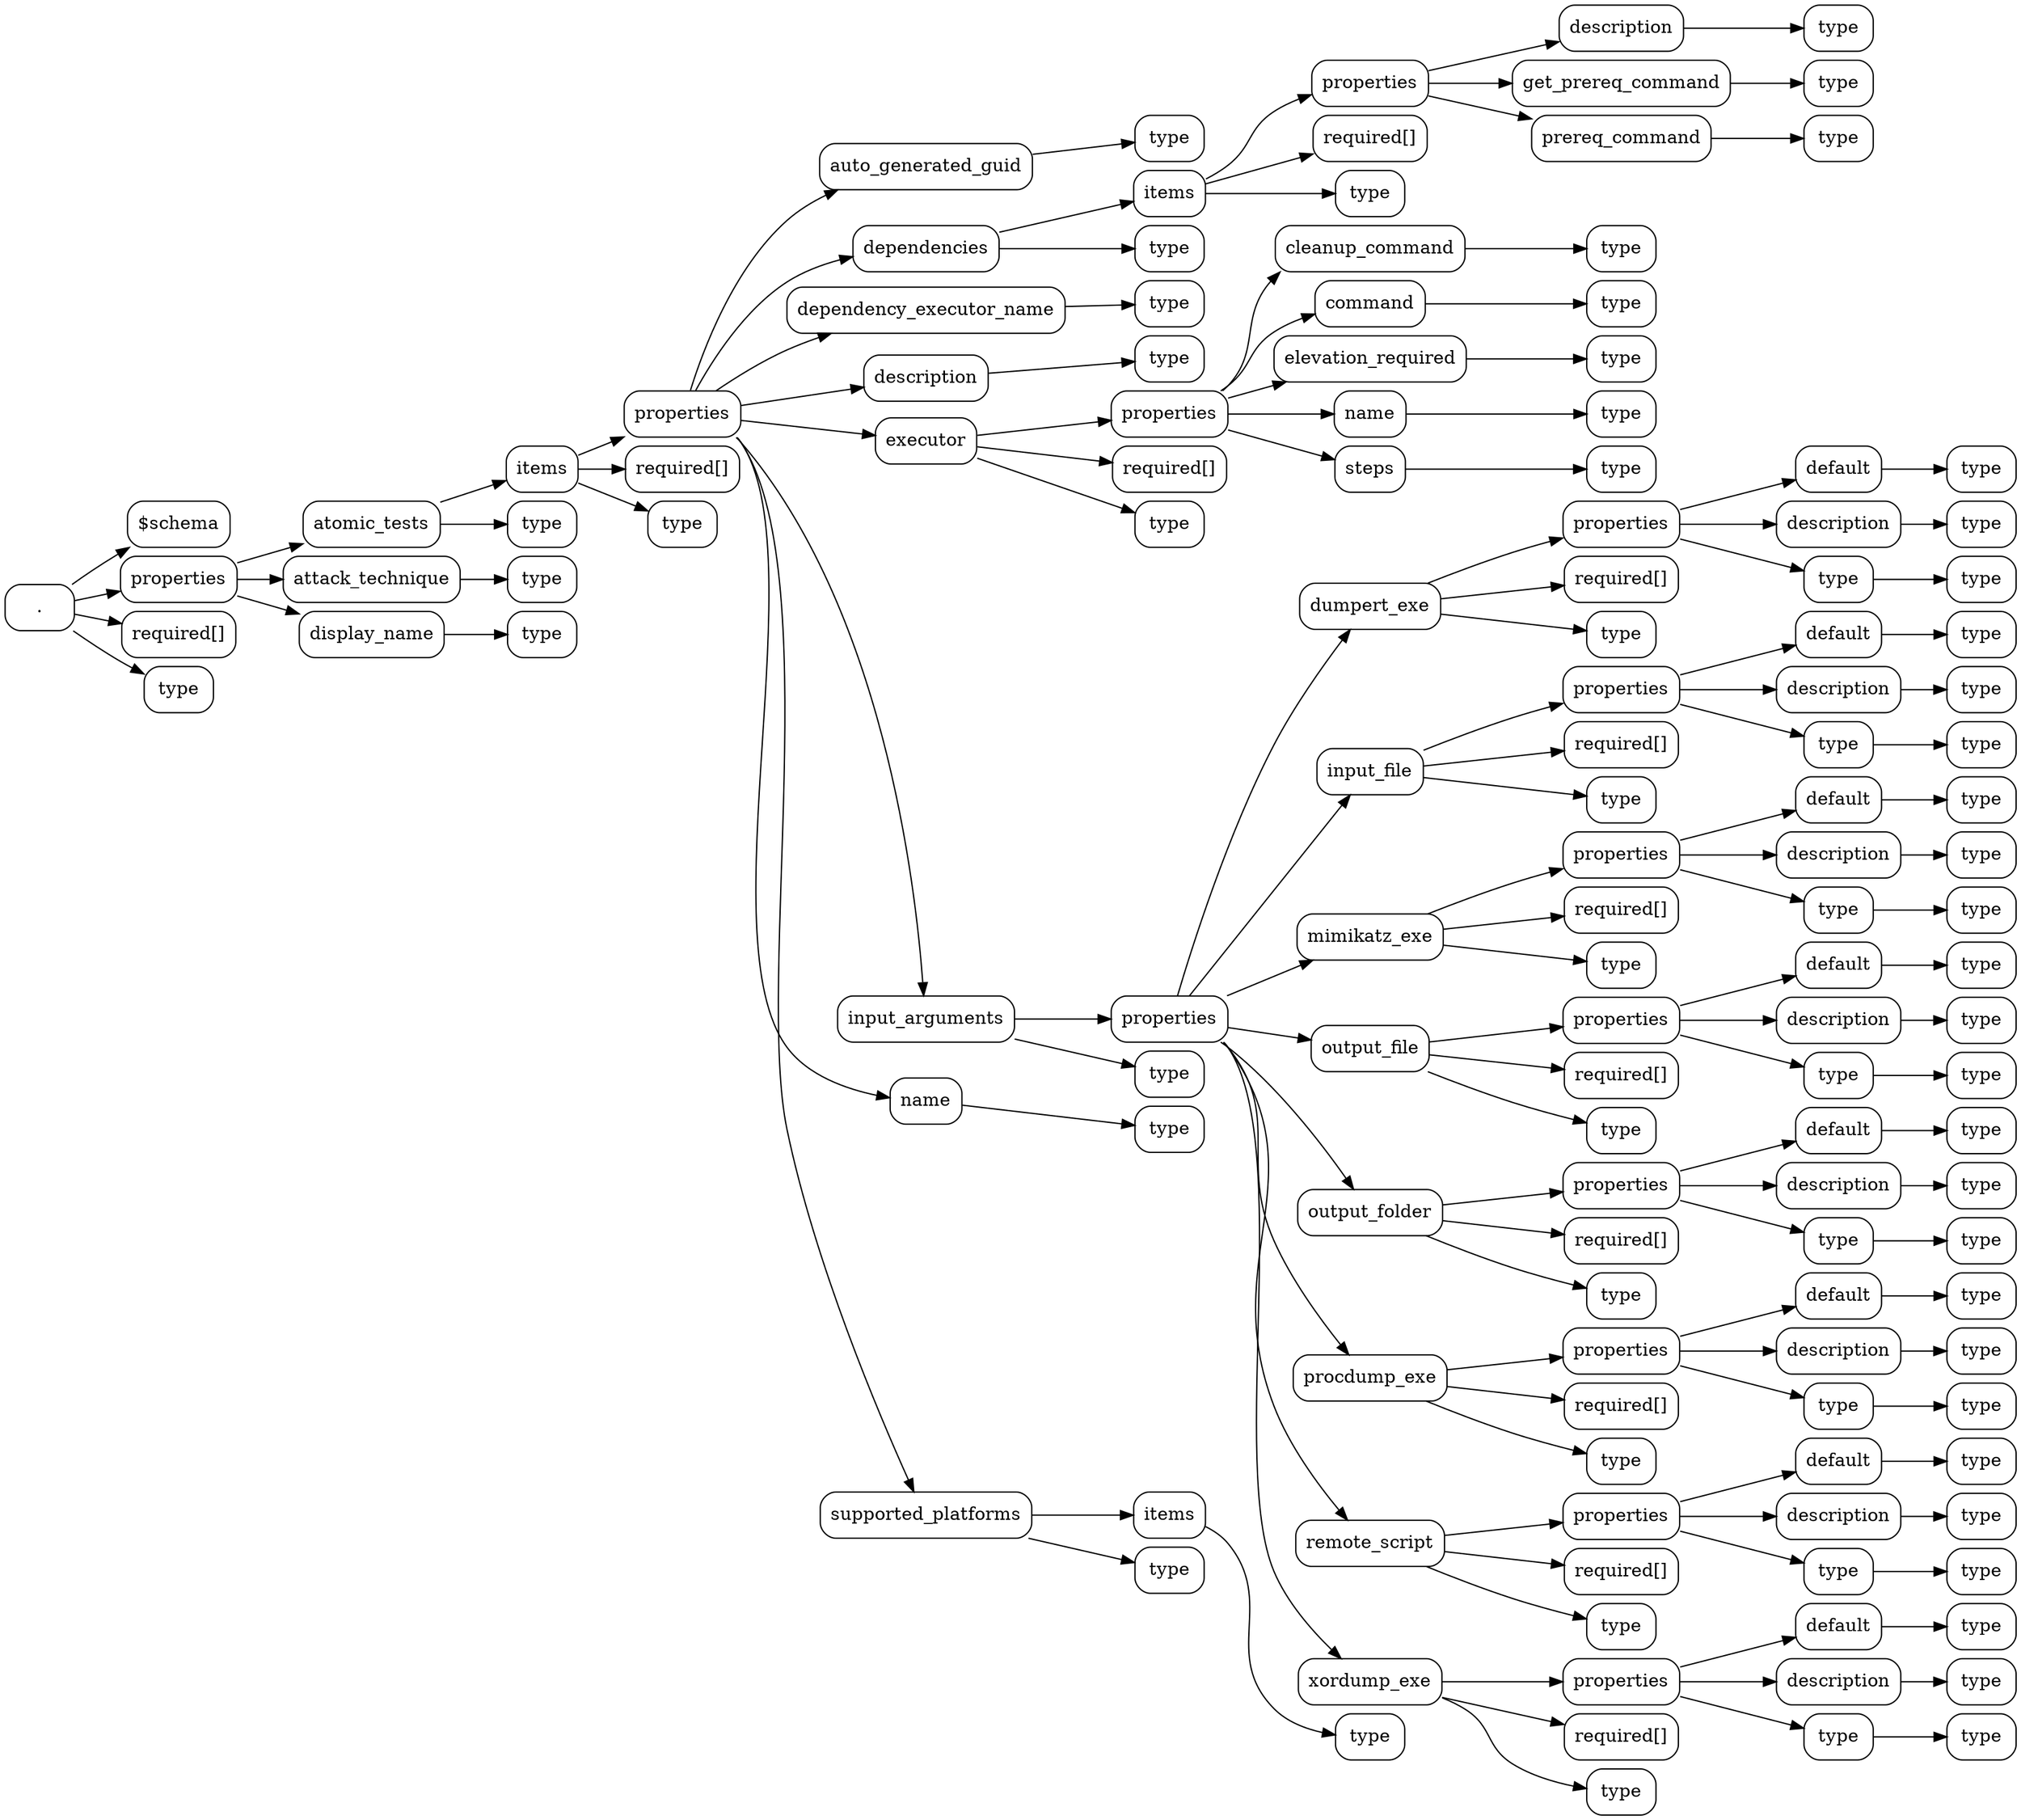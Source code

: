 digraph G {
    node [shape=box, style=rounded]
    layout=dot
    rankdir=LR
    splines=true
    ranksep=0.5
    nodesep=0.1

    "$schema"
    "."
    "properties"
    "properties.atomic_tests" [label="atomic_tests"]
    "properties.atomic_tests.items" [label="items"]
    "properties.atomic_tests.items.properties" [label="properties"]
    "properties.atomic_tests.items.properties.auto_generated_guid" [label="auto_generated_guid"]
    "properties.atomic_tests.items.properties.auto_generated_guid.type" [label="type"]
    "properties.atomic_tests.items.properties.dependencies" [label="dependencies"]
    "properties.atomic_tests.items.properties.dependencies.items" [label="items"]
    "properties.atomic_tests.items.properties.dependencies.items.properties" [label="properties"]
    "properties.atomic_tests.items.properties.dependencies.items.properties.description" [label="description"]
    "properties.atomic_tests.items.properties.dependencies.items.properties.description.type" [label="type"]
    "properties.atomic_tests.items.properties.dependencies.items.properties.get_prereq_command" [label="get_prereq_command"]
    "properties.atomic_tests.items.properties.dependencies.items.properties.get_prereq_command.type" [label="type"]
    "properties.atomic_tests.items.properties.dependencies.items.properties.prereq_command" [label="prereq_command"]
    "properties.atomic_tests.items.properties.dependencies.items.properties.prereq_command.type" [label="type"]
    "properties.atomic_tests.items.properties.dependencies.items.required[]" [label="required[]"]
    "properties.atomic_tests.items.properties.dependencies.items.type" [label="type"]
    "properties.atomic_tests.items.properties.dependencies.type" [label="type"]
    "properties.atomic_tests.items.properties.dependency_executor_name" [label="dependency_executor_name"]
    "properties.atomic_tests.items.properties.dependency_executor_name.type" [label="type"]
    "properties.atomic_tests.items.properties.description" [label="description"]
    "properties.atomic_tests.items.properties.description.type" [label="type"]
    "properties.atomic_tests.items.properties.executor" [label="executor"]
    "properties.atomic_tests.items.properties.executor.properties" [label="properties"]
    "properties.atomic_tests.items.properties.executor.properties.cleanup_command" [label="cleanup_command"]
    "properties.atomic_tests.items.properties.executor.properties.cleanup_command.type" [label="type"]
    "properties.atomic_tests.items.properties.executor.properties.command" [label="command"]
    "properties.atomic_tests.items.properties.executor.properties.command.type" [label="type"]
    "properties.atomic_tests.items.properties.executor.properties.elevation_required" [label="elevation_required"]
    "properties.atomic_tests.items.properties.executor.properties.elevation_required.type" [label="type"]
    "properties.atomic_tests.items.properties.executor.properties.name" [label="name"]
    "properties.atomic_tests.items.properties.executor.properties.name.type" [label="type"]
    "properties.atomic_tests.items.properties.executor.properties.steps" [label="steps"]
    "properties.atomic_tests.items.properties.executor.properties.steps.type" [label="type"]
    "properties.atomic_tests.items.properties.executor.required[]" [label="required[]"]
    "properties.atomic_tests.items.properties.executor.type" [label="type"]
    "properties.atomic_tests.items.properties.input_arguments" [label="input_arguments"]
    "properties.atomic_tests.items.properties.input_arguments.properties" [label="properties"]
    "properties.atomic_tests.items.properties.input_arguments.properties.dumpert_exe" [label="dumpert_exe"]
    "properties.atomic_tests.items.properties.input_arguments.properties.dumpert_exe.properties" [label="properties"]
    "properties.atomic_tests.items.properties.input_arguments.properties.dumpert_exe.properties.default" [label="default"]
    "properties.atomic_tests.items.properties.input_arguments.properties.dumpert_exe.properties.default.type" [label="type"]
    "properties.atomic_tests.items.properties.input_arguments.properties.dumpert_exe.properties.description" [label="description"]
    "properties.atomic_tests.items.properties.input_arguments.properties.dumpert_exe.properties.description.type" [label="type"]
    "properties.atomic_tests.items.properties.input_arguments.properties.dumpert_exe.properties.type" [label="type"]
    "properties.atomic_tests.items.properties.input_arguments.properties.dumpert_exe.properties.type.type" [label="type"]
    "properties.atomic_tests.items.properties.input_arguments.properties.dumpert_exe.required[]" [label="required[]"]
    "properties.atomic_tests.items.properties.input_arguments.properties.dumpert_exe.type" [label="type"]
    "properties.atomic_tests.items.properties.input_arguments.properties.input_file" [label="input_file"]
    "properties.atomic_tests.items.properties.input_arguments.properties.input_file.properties" [label="properties"]
    "properties.atomic_tests.items.properties.input_arguments.properties.input_file.properties.default" [label="default"]
    "properties.atomic_tests.items.properties.input_arguments.properties.input_file.properties.default.type" [label="type"]
    "properties.atomic_tests.items.properties.input_arguments.properties.input_file.properties.description" [label="description"]
    "properties.atomic_tests.items.properties.input_arguments.properties.input_file.properties.description.type" [label="type"]
    "properties.atomic_tests.items.properties.input_arguments.properties.input_file.properties.type" [label="type"]
    "properties.atomic_tests.items.properties.input_arguments.properties.input_file.properties.type.type" [label="type"]
    "properties.atomic_tests.items.properties.input_arguments.properties.input_file.required[]" [label="required[]"]
    "properties.atomic_tests.items.properties.input_arguments.properties.input_file.type" [label="type"]
    "properties.atomic_tests.items.properties.input_arguments.properties.mimikatz_exe" [label="mimikatz_exe"]
    "properties.atomic_tests.items.properties.input_arguments.properties.mimikatz_exe.properties" [label="properties"]
    "properties.atomic_tests.items.properties.input_arguments.properties.mimikatz_exe.properties.default" [label="default"]
    "properties.atomic_tests.items.properties.input_arguments.properties.mimikatz_exe.properties.default.type" [label="type"]
    "properties.atomic_tests.items.properties.input_arguments.properties.mimikatz_exe.properties.description" [label="description"]
    "properties.atomic_tests.items.properties.input_arguments.properties.mimikatz_exe.properties.description.type" [label="type"]
    "properties.atomic_tests.items.properties.input_arguments.properties.mimikatz_exe.properties.type" [label="type"]
    "properties.atomic_tests.items.properties.input_arguments.properties.mimikatz_exe.properties.type.type" [label="type"]
    "properties.atomic_tests.items.properties.input_arguments.properties.mimikatz_exe.required[]" [label="required[]"]
    "properties.atomic_tests.items.properties.input_arguments.properties.mimikatz_exe.type" [label="type"]
    "properties.atomic_tests.items.properties.input_arguments.properties.output_file" [label="output_file"]
    "properties.atomic_tests.items.properties.input_arguments.properties.output_file.properties" [label="properties"]
    "properties.atomic_tests.items.properties.input_arguments.properties.output_file.properties.default" [label="default"]
    "properties.atomic_tests.items.properties.input_arguments.properties.output_file.properties.default.type" [label="type"]
    "properties.atomic_tests.items.properties.input_arguments.properties.output_file.properties.description" [label="description"]
    "properties.atomic_tests.items.properties.input_arguments.properties.output_file.properties.description.type" [label="type"]
    "properties.atomic_tests.items.properties.input_arguments.properties.output_file.properties.type" [label="type"]
    "properties.atomic_tests.items.properties.input_arguments.properties.output_file.properties.type.type" [label="type"]
    "properties.atomic_tests.items.properties.input_arguments.properties.output_file.required[]" [label="required[]"]
    "properties.atomic_tests.items.properties.input_arguments.properties.output_file.type" [label="type"]
    "properties.atomic_tests.items.properties.input_arguments.properties.output_folder" [label="output_folder"]
    "properties.atomic_tests.items.properties.input_arguments.properties.output_folder.properties" [label="properties"]
    "properties.atomic_tests.items.properties.input_arguments.properties.output_folder.properties.default" [label="default"]
    "properties.atomic_tests.items.properties.input_arguments.properties.output_folder.properties.default.type" [label="type"]
    "properties.atomic_tests.items.properties.input_arguments.properties.output_folder.properties.description" [label="description"]
    "properties.atomic_tests.items.properties.input_arguments.properties.output_folder.properties.description.type" [label="type"]
    "properties.atomic_tests.items.properties.input_arguments.properties.output_folder.properties.type" [label="type"]
    "properties.atomic_tests.items.properties.input_arguments.properties.output_folder.properties.type.type" [label="type"]
    "properties.atomic_tests.items.properties.input_arguments.properties.output_folder.required[]" [label="required[]"]
    "properties.atomic_tests.items.properties.input_arguments.properties.output_folder.type" [label="type"]
    "properties.atomic_tests.items.properties.input_arguments.properties.procdump_exe" [label="procdump_exe"]
    "properties.atomic_tests.items.properties.input_arguments.properties.procdump_exe.properties" [label="properties"]
    "properties.atomic_tests.items.properties.input_arguments.properties.procdump_exe.properties.default" [label="default"]
    "properties.atomic_tests.items.properties.input_arguments.properties.procdump_exe.properties.default.type" [label="type"]
    "properties.atomic_tests.items.properties.input_arguments.properties.procdump_exe.properties.description" [label="description"]
    "properties.atomic_tests.items.properties.input_arguments.properties.procdump_exe.properties.description.type" [label="type"]
    "properties.atomic_tests.items.properties.input_arguments.properties.procdump_exe.properties.type" [label="type"]
    "properties.atomic_tests.items.properties.input_arguments.properties.procdump_exe.properties.type.type" [label="type"]
    "properties.atomic_tests.items.properties.input_arguments.properties.procdump_exe.required[]" [label="required[]"]
    "properties.atomic_tests.items.properties.input_arguments.properties.procdump_exe.type" [label="type"]
    "properties.atomic_tests.items.properties.input_arguments.properties.remote_script" [label="remote_script"]
    "properties.atomic_tests.items.properties.input_arguments.properties.remote_script.properties" [label="properties"]
    "properties.atomic_tests.items.properties.input_arguments.properties.remote_script.properties.default" [label="default"]
    "properties.atomic_tests.items.properties.input_arguments.properties.remote_script.properties.default.type" [label="type"]
    "properties.atomic_tests.items.properties.input_arguments.properties.remote_script.properties.description" [label="description"]
    "properties.atomic_tests.items.properties.input_arguments.properties.remote_script.properties.description.type" [label="type"]
    "properties.atomic_tests.items.properties.input_arguments.properties.remote_script.properties.type" [label="type"]
    "properties.atomic_tests.items.properties.input_arguments.properties.remote_script.properties.type.type" [label="type"]
    "properties.atomic_tests.items.properties.input_arguments.properties.remote_script.required[]" [label="required[]"]
    "properties.atomic_tests.items.properties.input_arguments.properties.remote_script.type" [label="type"]
    "properties.atomic_tests.items.properties.input_arguments.properties.xordump_exe" [label="xordump_exe"]
    "properties.atomic_tests.items.properties.input_arguments.properties.xordump_exe.properties" [label="properties"]
    "properties.atomic_tests.items.properties.input_arguments.properties.xordump_exe.properties.default" [label="default"]
    "properties.atomic_tests.items.properties.input_arguments.properties.xordump_exe.properties.default.type" [label="type"]
    "properties.atomic_tests.items.properties.input_arguments.properties.xordump_exe.properties.description" [label="description"]
    "properties.atomic_tests.items.properties.input_arguments.properties.xordump_exe.properties.description.type" [label="type"]
    "properties.atomic_tests.items.properties.input_arguments.properties.xordump_exe.properties.type" [label="type"]
    "properties.atomic_tests.items.properties.input_arguments.properties.xordump_exe.properties.type.type" [label="type"]
    "properties.atomic_tests.items.properties.input_arguments.properties.xordump_exe.required[]" [label="required[]"]
    "properties.atomic_tests.items.properties.input_arguments.properties.xordump_exe.type" [label="type"]
    "properties.atomic_tests.items.properties.input_arguments.type" [label="type"]
    "properties.atomic_tests.items.properties.name" [label="name"]
    "properties.atomic_tests.items.properties.name.type" [label="type"]
    "properties.atomic_tests.items.properties.supported_platforms" [label="supported_platforms"]
    "properties.atomic_tests.items.properties.supported_platforms.items" [label="items"]
    "properties.atomic_tests.items.properties.supported_platforms.items.type" [label="type"]
    "properties.atomic_tests.items.properties.supported_platforms.type" [label="type"]
    "properties.atomic_tests.items.required[]" [label="required[]"]
    "properties.atomic_tests.items.type" [label="type"]
    "properties.atomic_tests.type" [label="type"]
    "properties.attack_technique" [label="attack_technique"]
    "properties.attack_technique.type" [label="type"]
    "properties.display_name" [label="display_name"]
    "properties.display_name.type" [label="type"]
    "required[]"
    "type"

    "." -> "$schema"
    "." -> "properties"
    "." -> "required[]"
    "." -> "type"
    "properties" -> "properties.atomic_tests"
    "properties" -> "properties.attack_technique"
    "properties" -> "properties.display_name"
    "properties.atomic_tests" -> "properties.atomic_tests.items"
    "properties.atomic_tests" -> "properties.atomic_tests.type"
    "properties.atomic_tests.items" -> "properties.atomic_tests.items.properties"
    "properties.atomic_tests.items" -> "properties.atomic_tests.items.required[]"
    "properties.atomic_tests.items" -> "properties.atomic_tests.items.type"
    "properties.atomic_tests.items.properties" -> "properties.atomic_tests.items.properties.auto_generated_guid"
    "properties.atomic_tests.items.properties" -> "properties.atomic_tests.items.properties.dependencies"
    "properties.atomic_tests.items.properties" -> "properties.atomic_tests.items.properties.dependency_executor_name"
    "properties.atomic_tests.items.properties" -> "properties.atomic_tests.items.properties.description"
    "properties.atomic_tests.items.properties" -> "properties.atomic_tests.items.properties.executor"
    "properties.atomic_tests.items.properties" -> "properties.atomic_tests.items.properties.input_arguments"
    "properties.atomic_tests.items.properties" -> "properties.atomic_tests.items.properties.name"
    "properties.atomic_tests.items.properties" -> "properties.atomic_tests.items.properties.supported_platforms"
    "properties.atomic_tests.items.properties.auto_generated_guid" -> "properties.atomic_tests.items.properties.auto_generated_guid.type"
    "properties.atomic_tests.items.properties.dependencies" -> "properties.atomic_tests.items.properties.dependencies.items"
    "properties.atomic_tests.items.properties.dependencies" -> "properties.atomic_tests.items.properties.dependencies.type"
    "properties.atomic_tests.items.properties.dependencies.items" -> "properties.atomic_tests.items.properties.dependencies.items.properties"
    "properties.atomic_tests.items.properties.dependencies.items" -> "properties.atomic_tests.items.properties.dependencies.items.required[]"
    "properties.atomic_tests.items.properties.dependencies.items" -> "properties.atomic_tests.items.properties.dependencies.items.type"
    "properties.atomic_tests.items.properties.dependencies.items.properties" -> "properties.atomic_tests.items.properties.dependencies.items.properties.description"
    "properties.atomic_tests.items.properties.dependencies.items.properties" -> "properties.atomic_tests.items.properties.dependencies.items.properties.get_prereq_command"
    "properties.atomic_tests.items.properties.dependencies.items.properties" -> "properties.atomic_tests.items.properties.dependencies.items.properties.prereq_command"
    "properties.atomic_tests.items.properties.dependencies.items.properties.description" -> "properties.atomic_tests.items.properties.dependencies.items.properties.description.type"
    "properties.atomic_tests.items.properties.dependencies.items.properties.get_prereq_command" -> "properties.atomic_tests.items.properties.dependencies.items.properties.get_prereq_command.type"
    "properties.atomic_tests.items.properties.dependencies.items.properties.prereq_command" -> "properties.atomic_tests.items.properties.dependencies.items.properties.prereq_command.type"
    "properties.atomic_tests.items.properties.dependency_executor_name" -> "properties.atomic_tests.items.properties.dependency_executor_name.type"
    "properties.atomic_tests.items.properties.description" -> "properties.atomic_tests.items.properties.description.type"
    "properties.atomic_tests.items.properties.executor" -> "properties.atomic_tests.items.properties.executor.properties"
    "properties.atomic_tests.items.properties.executor" -> "properties.atomic_tests.items.properties.executor.required[]"
    "properties.atomic_tests.items.properties.executor" -> "properties.atomic_tests.items.properties.executor.type"
    "properties.atomic_tests.items.properties.executor.properties" -> "properties.atomic_tests.items.properties.executor.properties.cleanup_command"
    "properties.atomic_tests.items.properties.executor.properties" -> "properties.atomic_tests.items.properties.executor.properties.command"
    "properties.atomic_tests.items.properties.executor.properties" -> "properties.atomic_tests.items.properties.executor.properties.elevation_required"
    "properties.atomic_tests.items.properties.executor.properties" -> "properties.atomic_tests.items.properties.executor.properties.name"
    "properties.atomic_tests.items.properties.executor.properties" -> "properties.atomic_tests.items.properties.executor.properties.steps"
    "properties.atomic_tests.items.properties.executor.properties.cleanup_command" -> "properties.atomic_tests.items.properties.executor.properties.cleanup_command.type"
    "properties.atomic_tests.items.properties.executor.properties.command" -> "properties.atomic_tests.items.properties.executor.properties.command.type"
    "properties.atomic_tests.items.properties.executor.properties.elevation_required" -> "properties.atomic_tests.items.properties.executor.properties.elevation_required.type"
    "properties.atomic_tests.items.properties.executor.properties.name" -> "properties.atomic_tests.items.properties.executor.properties.name.type"
    "properties.atomic_tests.items.properties.executor.properties.steps" -> "properties.atomic_tests.items.properties.executor.properties.steps.type"
    "properties.atomic_tests.items.properties.input_arguments" -> "properties.atomic_tests.items.properties.input_arguments.properties"
    "properties.atomic_tests.items.properties.input_arguments" -> "properties.atomic_tests.items.properties.input_arguments.type"
    "properties.atomic_tests.items.properties.input_arguments.properties" -> "properties.atomic_tests.items.properties.input_arguments.properties.dumpert_exe"
    "properties.atomic_tests.items.properties.input_arguments.properties" -> "properties.atomic_tests.items.properties.input_arguments.properties.input_file"
    "properties.atomic_tests.items.properties.input_arguments.properties" -> "properties.atomic_tests.items.properties.input_arguments.properties.mimikatz_exe"
    "properties.atomic_tests.items.properties.input_arguments.properties" -> "properties.atomic_tests.items.properties.input_arguments.properties.output_file"
    "properties.atomic_tests.items.properties.input_arguments.properties" -> "properties.atomic_tests.items.properties.input_arguments.properties.output_folder"
    "properties.atomic_tests.items.properties.input_arguments.properties" -> "properties.atomic_tests.items.properties.input_arguments.properties.procdump_exe"
    "properties.atomic_tests.items.properties.input_arguments.properties" -> "properties.atomic_tests.items.properties.input_arguments.properties.remote_script"
    "properties.atomic_tests.items.properties.input_arguments.properties" -> "properties.atomic_tests.items.properties.input_arguments.properties.xordump_exe"
    "properties.atomic_tests.items.properties.input_arguments.properties.dumpert_exe" -> "properties.atomic_tests.items.properties.input_arguments.properties.dumpert_exe.properties"
    "properties.atomic_tests.items.properties.input_arguments.properties.dumpert_exe" -> "properties.atomic_tests.items.properties.input_arguments.properties.dumpert_exe.required[]"
    "properties.atomic_tests.items.properties.input_arguments.properties.dumpert_exe" -> "properties.atomic_tests.items.properties.input_arguments.properties.dumpert_exe.type"
    "properties.atomic_tests.items.properties.input_arguments.properties.dumpert_exe.properties" -> "properties.atomic_tests.items.properties.input_arguments.properties.dumpert_exe.properties.default"
    "properties.atomic_tests.items.properties.input_arguments.properties.dumpert_exe.properties" -> "properties.atomic_tests.items.properties.input_arguments.properties.dumpert_exe.properties.description"
    "properties.atomic_tests.items.properties.input_arguments.properties.dumpert_exe.properties" -> "properties.atomic_tests.items.properties.input_arguments.properties.dumpert_exe.properties.type"
    "properties.atomic_tests.items.properties.input_arguments.properties.dumpert_exe.properties.default" -> "properties.atomic_tests.items.properties.input_arguments.properties.dumpert_exe.properties.default.type"
    "properties.atomic_tests.items.properties.input_arguments.properties.dumpert_exe.properties.description" -> "properties.atomic_tests.items.properties.input_arguments.properties.dumpert_exe.properties.description.type"
    "properties.atomic_tests.items.properties.input_arguments.properties.dumpert_exe.properties.type" -> "properties.atomic_tests.items.properties.input_arguments.properties.dumpert_exe.properties.type.type"
    "properties.atomic_tests.items.properties.input_arguments.properties.input_file" -> "properties.atomic_tests.items.properties.input_arguments.properties.input_file.properties"
    "properties.atomic_tests.items.properties.input_arguments.properties.input_file" -> "properties.atomic_tests.items.properties.input_arguments.properties.input_file.required[]"
    "properties.atomic_tests.items.properties.input_arguments.properties.input_file" -> "properties.atomic_tests.items.properties.input_arguments.properties.input_file.type"
    "properties.atomic_tests.items.properties.input_arguments.properties.input_file.properties" -> "properties.atomic_tests.items.properties.input_arguments.properties.input_file.properties.default"
    "properties.atomic_tests.items.properties.input_arguments.properties.input_file.properties" -> "properties.atomic_tests.items.properties.input_arguments.properties.input_file.properties.description"
    "properties.atomic_tests.items.properties.input_arguments.properties.input_file.properties" -> "properties.atomic_tests.items.properties.input_arguments.properties.input_file.properties.type"
    "properties.atomic_tests.items.properties.input_arguments.properties.input_file.properties.default" -> "properties.atomic_tests.items.properties.input_arguments.properties.input_file.properties.default.type"
    "properties.atomic_tests.items.properties.input_arguments.properties.input_file.properties.description" -> "properties.atomic_tests.items.properties.input_arguments.properties.input_file.properties.description.type"
    "properties.atomic_tests.items.properties.input_arguments.properties.input_file.properties.type" -> "properties.atomic_tests.items.properties.input_arguments.properties.input_file.properties.type.type"
    "properties.atomic_tests.items.properties.input_arguments.properties.mimikatz_exe" -> "properties.atomic_tests.items.properties.input_arguments.properties.mimikatz_exe.properties"
    "properties.atomic_tests.items.properties.input_arguments.properties.mimikatz_exe" -> "properties.atomic_tests.items.properties.input_arguments.properties.mimikatz_exe.required[]"
    "properties.atomic_tests.items.properties.input_arguments.properties.mimikatz_exe" -> "properties.atomic_tests.items.properties.input_arguments.properties.mimikatz_exe.type"
    "properties.atomic_tests.items.properties.input_arguments.properties.mimikatz_exe.properties" -> "properties.atomic_tests.items.properties.input_arguments.properties.mimikatz_exe.properties.default"
    "properties.atomic_tests.items.properties.input_arguments.properties.mimikatz_exe.properties" -> "properties.atomic_tests.items.properties.input_arguments.properties.mimikatz_exe.properties.description"
    "properties.atomic_tests.items.properties.input_arguments.properties.mimikatz_exe.properties" -> "properties.atomic_tests.items.properties.input_arguments.properties.mimikatz_exe.properties.type"
    "properties.atomic_tests.items.properties.input_arguments.properties.mimikatz_exe.properties.default" -> "properties.atomic_tests.items.properties.input_arguments.properties.mimikatz_exe.properties.default.type"
    "properties.atomic_tests.items.properties.input_arguments.properties.mimikatz_exe.properties.description" -> "properties.atomic_tests.items.properties.input_arguments.properties.mimikatz_exe.properties.description.type"
    "properties.atomic_tests.items.properties.input_arguments.properties.mimikatz_exe.properties.type" -> "properties.atomic_tests.items.properties.input_arguments.properties.mimikatz_exe.properties.type.type"
    "properties.atomic_tests.items.properties.input_arguments.properties.output_file" -> "properties.atomic_tests.items.properties.input_arguments.properties.output_file.properties"
    "properties.atomic_tests.items.properties.input_arguments.properties.output_file" -> "properties.atomic_tests.items.properties.input_arguments.properties.output_file.required[]"
    "properties.atomic_tests.items.properties.input_arguments.properties.output_file" -> "properties.atomic_tests.items.properties.input_arguments.properties.output_file.type"
    "properties.atomic_tests.items.properties.input_arguments.properties.output_file.properties" -> "properties.atomic_tests.items.properties.input_arguments.properties.output_file.properties.default"
    "properties.atomic_tests.items.properties.input_arguments.properties.output_file.properties" -> "properties.atomic_tests.items.properties.input_arguments.properties.output_file.properties.description"
    "properties.atomic_tests.items.properties.input_arguments.properties.output_file.properties" -> "properties.atomic_tests.items.properties.input_arguments.properties.output_file.properties.type"
    "properties.atomic_tests.items.properties.input_arguments.properties.output_file.properties.default" -> "properties.atomic_tests.items.properties.input_arguments.properties.output_file.properties.default.type"
    "properties.atomic_tests.items.properties.input_arguments.properties.output_file.properties.description" -> "properties.atomic_tests.items.properties.input_arguments.properties.output_file.properties.description.type"
    "properties.atomic_tests.items.properties.input_arguments.properties.output_file.properties.type" -> "properties.atomic_tests.items.properties.input_arguments.properties.output_file.properties.type.type"
    "properties.atomic_tests.items.properties.input_arguments.properties.output_folder" -> "properties.atomic_tests.items.properties.input_arguments.properties.output_folder.properties"
    "properties.atomic_tests.items.properties.input_arguments.properties.output_folder" -> "properties.atomic_tests.items.properties.input_arguments.properties.output_folder.required[]"
    "properties.atomic_tests.items.properties.input_arguments.properties.output_folder" -> "properties.atomic_tests.items.properties.input_arguments.properties.output_folder.type"
    "properties.atomic_tests.items.properties.input_arguments.properties.output_folder.properties" -> "properties.atomic_tests.items.properties.input_arguments.properties.output_folder.properties.default"
    "properties.atomic_tests.items.properties.input_arguments.properties.output_folder.properties" -> "properties.atomic_tests.items.properties.input_arguments.properties.output_folder.properties.description"
    "properties.atomic_tests.items.properties.input_arguments.properties.output_folder.properties" -> "properties.atomic_tests.items.properties.input_arguments.properties.output_folder.properties.type"
    "properties.atomic_tests.items.properties.input_arguments.properties.output_folder.properties.default" -> "properties.atomic_tests.items.properties.input_arguments.properties.output_folder.properties.default.type"
    "properties.atomic_tests.items.properties.input_arguments.properties.output_folder.properties.description" -> "properties.atomic_tests.items.properties.input_arguments.properties.output_folder.properties.description.type"
    "properties.atomic_tests.items.properties.input_arguments.properties.output_folder.properties.type" -> "properties.atomic_tests.items.properties.input_arguments.properties.output_folder.properties.type.type"
    "properties.atomic_tests.items.properties.input_arguments.properties.procdump_exe" -> "properties.atomic_tests.items.properties.input_arguments.properties.procdump_exe.properties"
    "properties.atomic_tests.items.properties.input_arguments.properties.procdump_exe" -> "properties.atomic_tests.items.properties.input_arguments.properties.procdump_exe.required[]"
    "properties.atomic_tests.items.properties.input_arguments.properties.procdump_exe" -> "properties.atomic_tests.items.properties.input_arguments.properties.procdump_exe.type"
    "properties.atomic_tests.items.properties.input_arguments.properties.procdump_exe.properties" -> "properties.atomic_tests.items.properties.input_arguments.properties.procdump_exe.properties.default"
    "properties.atomic_tests.items.properties.input_arguments.properties.procdump_exe.properties" -> "properties.atomic_tests.items.properties.input_arguments.properties.procdump_exe.properties.description"
    "properties.atomic_tests.items.properties.input_arguments.properties.procdump_exe.properties" -> "properties.atomic_tests.items.properties.input_arguments.properties.procdump_exe.properties.type"
    "properties.atomic_tests.items.properties.input_arguments.properties.procdump_exe.properties.default" -> "properties.atomic_tests.items.properties.input_arguments.properties.procdump_exe.properties.default.type"
    "properties.atomic_tests.items.properties.input_arguments.properties.procdump_exe.properties.description" -> "properties.atomic_tests.items.properties.input_arguments.properties.procdump_exe.properties.description.type"
    "properties.atomic_tests.items.properties.input_arguments.properties.procdump_exe.properties.type" -> "properties.atomic_tests.items.properties.input_arguments.properties.procdump_exe.properties.type.type"
    "properties.atomic_tests.items.properties.input_arguments.properties.remote_script" -> "properties.atomic_tests.items.properties.input_arguments.properties.remote_script.properties"
    "properties.atomic_tests.items.properties.input_arguments.properties.remote_script" -> "properties.atomic_tests.items.properties.input_arguments.properties.remote_script.required[]"
    "properties.atomic_tests.items.properties.input_arguments.properties.remote_script" -> "properties.atomic_tests.items.properties.input_arguments.properties.remote_script.type"
    "properties.atomic_tests.items.properties.input_arguments.properties.remote_script.properties" -> "properties.atomic_tests.items.properties.input_arguments.properties.remote_script.properties.default"
    "properties.atomic_tests.items.properties.input_arguments.properties.remote_script.properties" -> "properties.atomic_tests.items.properties.input_arguments.properties.remote_script.properties.description"
    "properties.atomic_tests.items.properties.input_arguments.properties.remote_script.properties" -> "properties.atomic_tests.items.properties.input_arguments.properties.remote_script.properties.type"
    "properties.atomic_tests.items.properties.input_arguments.properties.remote_script.properties.default" -> "properties.atomic_tests.items.properties.input_arguments.properties.remote_script.properties.default.type"
    "properties.atomic_tests.items.properties.input_arguments.properties.remote_script.properties.description" -> "properties.atomic_tests.items.properties.input_arguments.properties.remote_script.properties.description.type"
    "properties.atomic_tests.items.properties.input_arguments.properties.remote_script.properties.type" -> "properties.atomic_tests.items.properties.input_arguments.properties.remote_script.properties.type.type"
    "properties.atomic_tests.items.properties.input_arguments.properties.xordump_exe" -> "properties.atomic_tests.items.properties.input_arguments.properties.xordump_exe.properties"
    "properties.atomic_tests.items.properties.input_arguments.properties.xordump_exe" -> "properties.atomic_tests.items.properties.input_arguments.properties.xordump_exe.required[]"
    "properties.atomic_tests.items.properties.input_arguments.properties.xordump_exe" -> "properties.atomic_tests.items.properties.input_arguments.properties.xordump_exe.type"
    "properties.atomic_tests.items.properties.input_arguments.properties.xordump_exe.properties" -> "properties.atomic_tests.items.properties.input_arguments.properties.xordump_exe.properties.default"
    "properties.atomic_tests.items.properties.input_arguments.properties.xordump_exe.properties" -> "properties.atomic_tests.items.properties.input_arguments.properties.xordump_exe.properties.description"
    "properties.atomic_tests.items.properties.input_arguments.properties.xordump_exe.properties" -> "properties.atomic_tests.items.properties.input_arguments.properties.xordump_exe.properties.type"
    "properties.atomic_tests.items.properties.input_arguments.properties.xordump_exe.properties.default" -> "properties.atomic_tests.items.properties.input_arguments.properties.xordump_exe.properties.default.type"
    "properties.atomic_tests.items.properties.input_arguments.properties.xordump_exe.properties.description" -> "properties.atomic_tests.items.properties.input_arguments.properties.xordump_exe.properties.description.type"
    "properties.atomic_tests.items.properties.input_arguments.properties.xordump_exe.properties.type" -> "properties.atomic_tests.items.properties.input_arguments.properties.xordump_exe.properties.type.type"
    "properties.atomic_tests.items.properties.name" -> "properties.atomic_tests.items.properties.name.type"
    "properties.atomic_tests.items.properties.supported_platforms" -> "properties.atomic_tests.items.properties.supported_platforms.items"
    "properties.atomic_tests.items.properties.supported_platforms" -> "properties.atomic_tests.items.properties.supported_platforms.type"
    "properties.atomic_tests.items.properties.supported_platforms.items" -> "properties.atomic_tests.items.properties.supported_platforms.items.type"
    "properties.attack_technique" -> "properties.attack_technique.type"
    "properties.display_name" -> "properties.display_name.type"
}